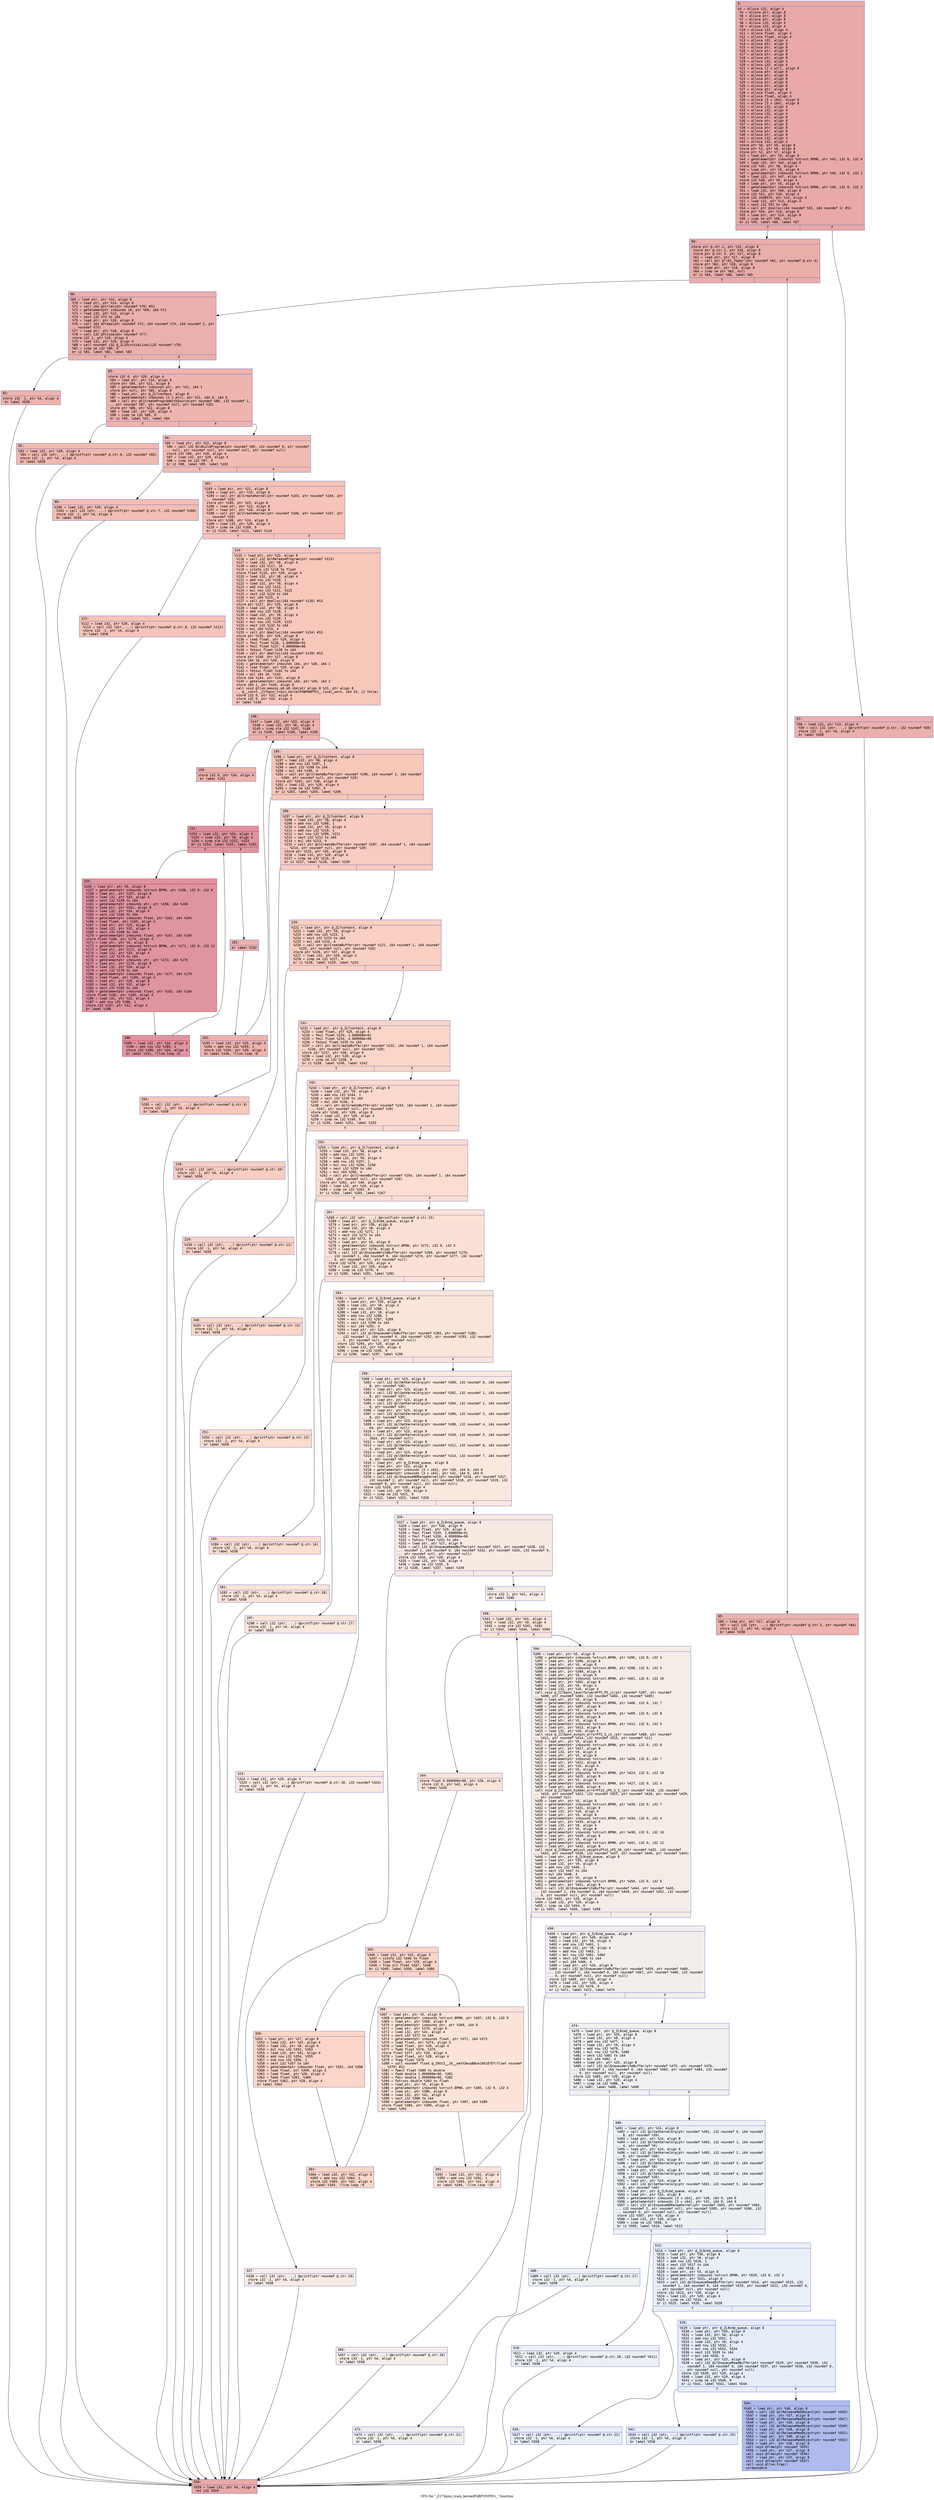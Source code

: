 digraph "CFG for '_Z17bpnn_train_kernelP4BPNNPfS1_' function" {
	label="CFG for '_Z17bpnn_train_kernelP4BPNNPfS1_' function";

	Node0x600003ada350 [shape=record,color="#3d50c3ff", style=filled, fillcolor="#ca3b3770" fontname="Courier",label="{3:\l|  %4 = alloca i32, align 4\l  %5 = alloca ptr, align 8\l  %6 = alloca ptr, align 8\l  %7 = alloca ptr, align 8\l  %8 = alloca i32, align 4\l  %9 = alloca i32, align 4\l  %10 = alloca i32, align 4\l  %11 = alloca float, align 4\l  %12 = alloca float, align 4\l  %13 = alloca i32, align 4\l  %14 = alloca ptr, align 8\l  %15 = alloca ptr, align 8\l  %16 = alloca ptr, align 8\l  %17 = alloca ptr, align 8\l  %18 = alloca ptr, align 8\l  %19 = alloca i32, align 4\l  %20 = alloca i32, align 4\l  %21 = alloca [2 x ptr], align 8\l  %22 = alloca ptr, align 8\l  %23 = alloca ptr, align 8\l  %24 = alloca ptr, align 8\l  %25 = alloca ptr, align 8\l  %26 = alloca ptr, align 8\l  %27 = alloca ptr, align 8\l  %28 = alloca float, align 4\l  %29 = alloca float, align 4\l  %30 = alloca [3 x i64], align 8\l  %31 = alloca [3 x i64], align 8\l  %32 = alloca i32, align 4\l  %33 = alloca i32, align 4\l  %34 = alloca i32, align 4\l  %35 = alloca ptr, align 8\l  %36 = alloca ptr, align 8\l  %37 = alloca ptr, align 8\l  %38 = alloca ptr, align 8\l  %39 = alloca ptr, align 8\l  %40 = alloca ptr, align 8\l  %41 = alloca i32, align 4\l  %42 = alloca i32, align 4\l  store ptr %0, ptr %5, align 8\l  store ptr %1, ptr %6, align 8\l  store ptr %2, ptr %7, align 8\l  %43 = load ptr, ptr %5, align 8\l  %44 = getelementptr inbounds %struct.BPNN, ptr %43, i32 0, i32 0\l  %45 = load i32, ptr %44, align 8\l  store i32 %45, ptr %8, align 4\l  %46 = load ptr, ptr %5, align 8\l  %47 = getelementptr inbounds %struct.BPNN, ptr %46, i32 0, i32 1\l  %48 = load i32, ptr %47, align 4\l  store i32 %48, ptr %9, align 4\l  %49 = load ptr, ptr %5, align 8\l  %50 = getelementptr inbounds %struct.BPNN, ptr %49, i32 0, i32 2\l  %51 = load i32, ptr %50, align 8\l  store i32 %51, ptr %10, align 4\l  store i32 1048576, ptr %13, align 4\l  %52 = load i32, ptr %13, align 4\l  %53 = sext i32 %52 to i64\l  %54 = call ptr @calloc(i64 noundef %53, i64 noundef 1) #11\l  store ptr %54, ptr %14, align 8\l  %55 = load ptr, ptr %14, align 8\l  %56 = icmp ne ptr %55, null\l  br i1 %56, label %60, label %57\l|{<s0>T|<s1>F}}"];
	Node0x600003ada350:s0 -> Node0x600003ada3f0[tooltip="3 -> 60\nProbability 62.50%" ];
	Node0x600003ada350:s1 -> Node0x600003ada3a0[tooltip="3 -> 57\nProbability 37.50%" ];
	Node0x600003ada3a0 [shape=record,color="#3d50c3ff", style=filled, fillcolor="#d24b4070" fontname="Courier",label="{57:\l|  %58 = load i32, ptr %13, align 4\l  %59 = call i32 (ptr, ...) @printf(ptr noundef @.str, i32 noundef %58)\l  store i32 -1, ptr %4, align 4\l  br label %558\l}"];
	Node0x600003ada3a0 -> Node0x600003adb660[tooltip="57 -> 558\nProbability 100.00%" ];
	Node0x600003ada3f0 [shape=record,color="#3d50c3ff", style=filled, fillcolor="#d0473d70" fontname="Courier",label="{60:\l|  store ptr @.str.1, ptr %15, align 8\l  store ptr @.str.2, ptr %16, align 8\l  store ptr @.str.3, ptr %17, align 8\l  %61 = load ptr, ptr %17, align 8\l  %62 = call ptr @\"\\01_fopen\"(ptr noundef %61, ptr noundef @.str.4)\l  store ptr %62, ptr %18, align 8\l  %63 = load ptr, ptr %18, align 8\l  %64 = icmp ne ptr %63, null\l  br i1 %64, label %68, label %65\l|{<s0>T|<s1>F}}"];
	Node0x600003ada3f0:s0 -> Node0x600003ada490[tooltip="60 -> 68\nProbability 62.50%" ];
	Node0x600003ada3f0:s1 -> Node0x600003ada440[tooltip="60 -> 65\nProbability 37.50%" ];
	Node0x600003ada440 [shape=record,color="#3d50c3ff", style=filled, fillcolor="#d6524470" fontname="Courier",label="{65:\l|  %66 = load ptr, ptr %17, align 8\l  %67 = call i32 (ptr, ...) @printf(ptr noundef @.str.5, ptr noundef %66)\l  store i32 -1, ptr %4, align 4\l  br label %558\l}"];
	Node0x600003ada440 -> Node0x600003adb660[tooltip="65 -> 558\nProbability 100.00%" ];
	Node0x600003ada490 [shape=record,color="#3d50c3ff", style=filled, fillcolor="#d24b4070" fontname="Courier",label="{68:\l|  %69 = load ptr, ptr %14, align 8\l  %70 = load ptr, ptr %14, align 8\l  %71 = call i64 @strlen(ptr noundef %70) #12\l  %72 = getelementptr inbounds i8, ptr %69, i64 %71\l  %73 = load i32, ptr %13, align 4\l  %74 = sext i32 %73 to i64\l  %75 = load ptr, ptr %18, align 8\l  %76 = call i64 @fread(ptr noundef %72, i64 noundef %74, i64 noundef 1, ptr\l... noundef %75)\l  %77 = load ptr, ptr %18, align 8\l  %78 = call i32 @fclose(ptr noundef %77)\l  store i32 1, ptr %19, align 4\l  %79 = load i32, ptr %19, align 4\l  %80 = call noundef i32 @_ZL10initializei(i32 noundef %79)\l  %81 = icmp ne i32 %80, 0\l  br i1 %81, label %82, label %83\l|{<s0>T|<s1>F}}"];
	Node0x600003ada490:s0 -> Node0x600003ada4e0[tooltip="68 -> 82\nProbability 62.50%" ];
	Node0x600003ada490:s1 -> Node0x600003ada530[tooltip="68 -> 83\nProbability 37.50%" ];
	Node0x600003ada4e0 [shape=record,color="#3d50c3ff", style=filled, fillcolor="#d6524470" fontname="Courier",label="{82:\l|  store i32 -1, ptr %4, align 4\l  br label %558\l}"];
	Node0x600003ada4e0 -> Node0x600003adb660[tooltip="82 -> 558\nProbability 100.00%" ];
	Node0x600003ada530 [shape=record,color="#3d50c3ff", style=filled, fillcolor="#d8564670" fontname="Courier",label="{83:\l|  store i32 0, ptr %20, align 4\l  %84 = load ptr, ptr %14, align 8\l  store ptr %84, ptr %21, align 8\l  %85 = getelementptr inbounds ptr, ptr %21, i64 1\l  store ptr null, ptr %85, align 8\l  %86 = load ptr, ptr @_ZL7context, align 8\l  %87 = getelementptr inbounds [2 x ptr], ptr %21, i64 0, i64 0\l  %88 = call ptr @clCreateProgramWithSource(ptr noundef %86, i32 noundef 1,\l... ptr noundef %87, ptr noundef null, ptr noundef %20)\l  store ptr %88, ptr %22, align 8\l  %89 = load i32, ptr %20, align 4\l  %90 = icmp ne i32 %89, 0\l  br i1 %90, label %91, label %94\l|{<s0>T|<s1>F}}"];
	Node0x600003ada530:s0 -> Node0x600003ada580[tooltip="83 -> 91\nProbability 62.50%" ];
	Node0x600003ada530:s1 -> Node0x600003ada5d0[tooltip="83 -> 94\nProbability 37.50%" ];
	Node0x600003ada580 [shape=record,color="#3d50c3ff", style=filled, fillcolor="#de614d70" fontname="Courier",label="{91:\l|  %92 = load i32, ptr %20, align 4\l  %93 = call i32 (ptr, ...) @printf(ptr noundef @.str.6, i32 noundef %92)\l  store i32 -1, ptr %4, align 4\l  br label %558\l}"];
	Node0x600003ada580 -> Node0x600003adb660[tooltip="91 -> 558\nProbability 100.00%" ];
	Node0x600003ada5d0 [shape=record,color="#3d50c3ff", style=filled, fillcolor="#e1675170" fontname="Courier",label="{94:\l|  %95 = load ptr, ptr %22, align 8\l  %96 = call i32 @clBuildProgram(ptr noundef %95, i32 noundef 0, ptr noundef\l... null, ptr noundef null, ptr noundef null, ptr noundef null)\l  store i32 %96, ptr %20, align 4\l  %97 = load i32, ptr %20, align 4\l  %98 = icmp ne i32 %97, 0\l  br i1 %98, label %99, label %102\l|{<s0>T|<s1>F}}"];
	Node0x600003ada5d0:s0 -> Node0x600003ada620[tooltip="94 -> 99\nProbability 62.50%" ];
	Node0x600003ada5d0:s1 -> Node0x600003ada670[tooltip="94 -> 102\nProbability 37.50%" ];
	Node0x600003ada620 [shape=record,color="#3d50c3ff", style=filled, fillcolor="#e36c5570" fontname="Courier",label="{99:\l|  %100 = load i32, ptr %20, align 4\l  %101 = call i32 (ptr, ...) @printf(ptr noundef @.str.7, i32 noundef %100)\l  store i32 -1, ptr %4, align 4\l  br label %558\l}"];
	Node0x600003ada620 -> Node0x600003adb660[tooltip="99 -> 558\nProbability 100.00%" ];
	Node0x600003ada670 [shape=record,color="#3d50c3ff", style=filled, fillcolor="#e8765c70" fontname="Courier",label="{102:\l|  %103 = load ptr, ptr %22, align 8\l  %104 = load ptr, ptr %15, align 8\l  %105 = call ptr @clCreateKernel(ptr noundef %103, ptr noundef %104, ptr\l... noundef %20)\l  store ptr %105, ptr %23, align 8\l  %106 = load ptr, ptr %22, align 8\l  %107 = load ptr, ptr %16, align 8\l  %108 = call ptr @clCreateKernel(ptr noundef %106, ptr noundef %107, ptr\l... noundef %20)\l  store ptr %108, ptr %24, align 8\l  %109 = load i32, ptr %20, align 4\l  %110 = icmp ne i32 %109, 0\l  br i1 %110, label %111, label %114\l|{<s0>T|<s1>F}}"];
	Node0x600003ada670:s0 -> Node0x600003ada6c0[tooltip="102 -> 111\nProbability 62.50%" ];
	Node0x600003ada670:s1 -> Node0x600003ada710[tooltip="102 -> 114\nProbability 37.50%" ];
	Node0x600003ada6c0 [shape=record,color="#3d50c3ff", style=filled, fillcolor="#e97a5f70" fontname="Courier",label="{111:\l|  %112 = load i32, ptr %20, align 4\l  %113 = call i32 (ptr, ...) @printf(ptr noundef @.str.8, i32 noundef %112)\l  store i32 -1, ptr %4, align 4\l  br label %558\l}"];
	Node0x600003ada6c0 -> Node0x600003adb660[tooltip="111 -> 558\nProbability 100.00%" ];
	Node0x600003ada710 [shape=record,color="#3d50c3ff", style=filled, fillcolor="#ec7f6370" fontname="Courier",label="{114:\l|  %115 = load ptr, ptr %22, align 8\l  %116 = call i32 @clReleaseProgram(ptr noundef %115)\l  %117 = load i32, ptr %8, align 4\l  %118 = sdiv i32 %117, 16\l  %119 = sitofp i32 %118 to float\l  store float %119, ptr %29, align 4\l  %120 = load i32, ptr %8, align 4\l  %121 = add nsw i32 %120, 1\l  %122 = load i32, ptr %9, align 4\l  %123 = add nsw i32 %122, 1\l  %124 = mul nsw i32 %121, %123\l  %125 = sext i32 %124 to i64\l  %126 = mul i64 %125, 4\l  %127 = call ptr @malloc(i64 noundef %126) #13\l  store ptr %127, ptr %25, align 8\l  %128 = load i32, ptr %8, align 4\l  %129 = add nsw i32 %128, 1\l  %130 = load i32, ptr %9, align 4\l  %131 = add nsw i32 %130, 1\l  %132 = mul nsw i32 %129, %131\l  %133 = sext i32 %132 to i64\l  %134 = mul i64 %133, 4\l  %135 = call ptr @malloc(i64 noundef %134) #13\l  store ptr %135, ptr %26, align 8\l  %136 = load float, ptr %29, align 4\l  %137 = fmul float %136, 1.600000e+01\l  %138 = fmul float %137, 4.000000e+00\l  %139 = fptoui float %138 to i64\l  %140 = call ptr @malloc(i64 noundef %139) #13\l  store ptr %140, ptr %27, align 8\l  store i64 16, ptr %30, align 8\l  %141 = getelementptr inbounds i64, ptr %30, i64 1\l  %142 = load float, ptr %29, align 4\l  %143 = fptoui float %142 to i64\l  %144 = mul i64 16, %143\l  store i64 %144, ptr %141, align 8\l  %145 = getelementptr inbounds i64, ptr %30, i64 2\l  store i64 1, ptr %145, align 8\l  call void @llvm.memcpy.p0.p0.i64(ptr align 8 %31, ptr align 8\l... @__const._Z17bpnn_train_kernelP4BPNNPfS1_.local_work, i64 24, i1 false)\l  store i32 0, ptr %32, align 4\l  store i32 0, ptr %33, align 4\l  br label %146\l}"];
	Node0x600003ada710 -> Node0x600003ada760[tooltip="114 -> 146\nProbability 100.00%" ];
	Node0x600003ada760 [shape=record,color="#3d50c3ff", style=filled, fillcolor="#d6524470" fontname="Courier",label="{146:\l|  %147 = load i32, ptr %33, align 4\l  %148 = load i32, ptr %8, align 4\l  %149 = icmp sle i32 %147, %148\l  br i1 %149, label %150, label %195\l|{<s0>T|<s1>F}}"];
	Node0x600003ada760:s0 -> Node0x600003ada7b0[tooltip="146 -> 150\nProbability 96.88%" ];
	Node0x600003ada760:s1 -> Node0x600003ada990[tooltip="146 -> 195\nProbability 3.12%" ];
	Node0x600003ada7b0 [shape=record,color="#3d50c3ff", style=filled, fillcolor="#d6524470" fontname="Courier",label="{150:\l|  store i32 0, ptr %34, align 4\l  br label %151\l}"];
	Node0x600003ada7b0 -> Node0x600003ada800[tooltip="150 -> 151\nProbability 100.00%" ];
	Node0x600003ada800 [shape=record,color="#b70d28ff", style=filled, fillcolor="#b70d2870" fontname="Courier",label="{151:\l|  %152 = load i32, ptr %34, align 4\l  %153 = load i32, ptr %9, align 4\l  %154 = icmp sle i32 %152, %153\l  br i1 %154, label %155, label %191\l|{<s0>T|<s1>F}}"];
	Node0x600003ada800:s0 -> Node0x600003ada850[tooltip="151 -> 155\nProbability 96.88%" ];
	Node0x600003ada800:s1 -> Node0x600003ada8f0[tooltip="151 -> 191\nProbability 3.12%" ];
	Node0x600003ada850 [shape=record,color="#b70d28ff", style=filled, fillcolor="#b70d2870" fontname="Courier",label="{155:\l|  %156 = load ptr, ptr %5, align 8\l  %157 = getelementptr inbounds %struct.BPNN, ptr %156, i32 0, i32 9\l  %158 = load ptr, ptr %157, align 8\l  %159 = load i32, ptr %33, align 4\l  %160 = sext i32 %159 to i64\l  %161 = getelementptr inbounds ptr, ptr %158, i64 %160\l  %162 = load ptr, ptr %161, align 8\l  %163 = load i32, ptr %34, align 4\l  %164 = sext i32 %163 to i64\l  %165 = getelementptr inbounds float, ptr %162, i64 %164\l  %166 = load float, ptr %165, align 4\l  %167 = load ptr, ptr %25, align 8\l  %168 = load i32, ptr %32, align 4\l  %169 = sext i32 %168 to i64\l  %170 = getelementptr inbounds float, ptr %167, i64 %169\l  store float %166, ptr %170, align 4\l  %171 = load ptr, ptr %5, align 8\l  %172 = getelementptr inbounds %struct.BPNN, ptr %171, i32 0, i32 11\l  %173 = load ptr, ptr %172, align 8\l  %174 = load i32, ptr %33, align 4\l  %175 = sext i32 %174 to i64\l  %176 = getelementptr inbounds ptr, ptr %173, i64 %175\l  %177 = load ptr, ptr %176, align 8\l  %178 = load i32, ptr %34, align 4\l  %179 = sext i32 %178 to i64\l  %180 = getelementptr inbounds float, ptr %177, i64 %179\l  %181 = load float, ptr %180, align 4\l  %182 = load ptr, ptr %26, align 8\l  %183 = load i32, ptr %32, align 4\l  %184 = sext i32 %183 to i64\l  %185 = getelementptr inbounds float, ptr %182, i64 %184\l  store float %181, ptr %185, align 4\l  %186 = load i32, ptr %32, align 4\l  %187 = add nsw i32 %186, 1\l  store i32 %187, ptr %32, align 4\l  br label %188\l}"];
	Node0x600003ada850 -> Node0x600003ada8a0[tooltip="155 -> 188\nProbability 100.00%" ];
	Node0x600003ada8a0 [shape=record,color="#b70d28ff", style=filled, fillcolor="#b70d2870" fontname="Courier",label="{188:\l|  %189 = load i32, ptr %34, align 4\l  %190 = add nsw i32 %189, 1\l  store i32 %190, ptr %34, align 4\l  br label %151, !llvm.loop !6\l}"];
	Node0x600003ada8a0 -> Node0x600003ada800[tooltip="188 -> 151\nProbability 100.00%" ];
	Node0x600003ada8f0 [shape=record,color="#3d50c3ff", style=filled, fillcolor="#d6524470" fontname="Courier",label="{191:\l|  br label %192\l}"];
	Node0x600003ada8f0 -> Node0x600003ada940[tooltip="191 -> 192\nProbability 100.00%" ];
	Node0x600003ada940 [shape=record,color="#3d50c3ff", style=filled, fillcolor="#d6524470" fontname="Courier",label="{192:\l|  %193 = load i32, ptr %33, align 4\l  %194 = add nsw i32 %193, 1\l  store i32 %194, ptr %33, align 4\l  br label %146, !llvm.loop !8\l}"];
	Node0x600003ada940 -> Node0x600003ada760[tooltip="192 -> 146\nProbability 100.00%" ];
	Node0x600003ada990 [shape=record,color="#3d50c3ff", style=filled, fillcolor="#ec7f6370" fontname="Courier",label="{195:\l|  %196 = load ptr, ptr @_ZL7context, align 8\l  %197 = load i32, ptr %8, align 4\l  %198 = add nsw i32 %197, 1\l  %199 = sext i32 %198 to i64\l  %200 = mul i64 %199, 4\l  %201 = call ptr @clCreateBuffer(ptr noundef %196, i64 noundef 1, i64 noundef\l... %200, ptr noundef null, ptr noundef %20)\l  store ptr %201, ptr %36, align 8\l  %202 = load i32, ptr %20, align 4\l  %203 = icmp ne i32 %202, 0\l  br i1 %203, label %204, label %206\l|{<s0>T|<s1>F}}"];
	Node0x600003ada990:s0 -> Node0x600003ada9e0[tooltip="195 -> 204\nProbability 62.50%" ];
	Node0x600003ada990:s1 -> Node0x600003adaa30[tooltip="195 -> 206\nProbability 37.50%" ];
	Node0x600003ada9e0 [shape=record,color="#3d50c3ff", style=filled, fillcolor="#ed836670" fontname="Courier",label="{204:\l|  %205 = call i32 (ptr, ...) @printf(ptr noundef @.str.9)\l  store i32 -1, ptr %4, align 4\l  br label %558\l}"];
	Node0x600003ada9e0 -> Node0x600003adb660[tooltip="204 -> 558\nProbability 100.00%" ];
	Node0x600003adaa30 [shape=record,color="#3d50c3ff", style=filled, fillcolor="#f08b6e70" fontname="Courier",label="{206:\l|  %207 = load ptr, ptr @_ZL7context, align 8\l  %208 = load i32, ptr %8, align 4\l  %209 = add nsw i32 %208, 1\l  %210 = load i32, ptr %9, align 4\l  %211 = add nsw i32 %210, 1\l  %212 = mul nsw i32 %209, %211\l  %213 = sext i32 %212 to i64\l  %214 = mul i64 %213, 4\l  %215 = call ptr @clCreateBuffer(ptr noundef %207, i64 noundef 1, i64 noundef\l... %214, ptr noundef null, ptr noundef %20)\l  store ptr %215, ptr %35, align 8\l  %216 = load i32, ptr %20, align 4\l  %217 = icmp ne i32 %216, 0\l  br i1 %217, label %218, label %220\l|{<s0>T|<s1>F}}"];
	Node0x600003adaa30:s0 -> Node0x600003adaa80[tooltip="206 -> 218\nProbability 62.50%" ];
	Node0x600003adaa30:s1 -> Node0x600003adaad0[tooltip="206 -> 220\nProbability 37.50%" ];
	Node0x600003adaa80 [shape=record,color="#3d50c3ff", style=filled, fillcolor="#f2907270" fontname="Courier",label="{218:\l|  %219 = call i32 (ptr, ...) @printf(ptr noundef @.str.10)\l  store i32 -1, ptr %4, align 4\l  br label %558\l}"];
	Node0x600003adaa80 -> Node0x600003adb660[tooltip="218 -> 558\nProbability 100.00%" ];
	Node0x600003adaad0 [shape=record,color="#3d50c3ff", style=filled, fillcolor="#f3947570" fontname="Courier",label="{220:\l|  %221 = load ptr, ptr @_ZL7context, align 8\l  %222 = load i32, ptr %9, align 4\l  %223 = add nsw i32 %222, 1\l  %224 = sext i32 %223 to i64\l  %225 = mul i64 %224, 4\l  %226 = call ptr @clCreateBuffer(ptr noundef %221, i64 noundef 1, i64 noundef\l... %225, ptr noundef null, ptr noundef %20)\l  store ptr %226, ptr %37, align 8\l  %227 = load i32, ptr %20, align 4\l  %228 = icmp ne i32 %227, 0\l  br i1 %228, label %229, label %231\l|{<s0>T|<s1>F}}"];
	Node0x600003adaad0:s0 -> Node0x600003adab20[tooltip="220 -> 229\nProbability 62.50%" ];
	Node0x600003adaad0:s1 -> Node0x600003adab70[tooltip="220 -> 231\nProbability 37.50%" ];
	Node0x600003adab20 [shape=record,color="#3d50c3ff", style=filled, fillcolor="#f59c7d70" fontname="Courier",label="{229:\l|  %230 = call i32 (ptr, ...) @printf(ptr noundef @.str.11)\l  store i32 -1, ptr %4, align 4\l  br label %558\l}"];
	Node0x600003adab20 -> Node0x600003adb660[tooltip="229 -> 558\nProbability 100.00%" ];
	Node0x600003adab70 [shape=record,color="#3d50c3ff", style=filled, fillcolor="#f5a08170" fontname="Courier",label="{231:\l|  %232 = load ptr, ptr @_ZL7context, align 8\l  %233 = load float, ptr %29, align 4\l  %234 = fmul float %233, 1.600000e+01\l  %235 = fmul float %234, 4.000000e+00\l  %236 = fptoui float %235 to i64\l  %237 = call ptr @clCreateBuffer(ptr noundef %232, i64 noundef 1, i64 noundef\l... %236, ptr noundef null, ptr noundef %20)\l  store ptr %237, ptr %38, align 8\l  %238 = load i32, ptr %20, align 4\l  %239 = icmp ne i32 %238, 0\l  br i1 %239, label %240, label %242\l|{<s0>T|<s1>F}}"];
	Node0x600003adab70:s0 -> Node0x600003adabc0[tooltip="231 -> 240\nProbability 62.50%" ];
	Node0x600003adab70:s1 -> Node0x600003adac10[tooltip="231 -> 242\nProbability 37.50%" ];
	Node0x600003adabc0 [shape=record,color="#3d50c3ff", style=filled, fillcolor="#f6a38570" fontname="Courier",label="{240:\l|  %241 = call i32 (ptr, ...) @printf(ptr noundef @.str.12)\l  store i32 -1, ptr %4, align 4\l  br label %558\l}"];
	Node0x600003adabc0 -> Node0x600003adb660[tooltip="240 -> 558\nProbability 100.00%" ];
	Node0x600003adac10 [shape=record,color="#3d50c3ff", style=filled, fillcolor="#f7ac8e70" fontname="Courier",label="{242:\l|  %243 = load ptr, ptr @_ZL7context, align 8\l  %244 = load i32, ptr %9, align 4\l  %245 = add nsw i32 %244, 1\l  %246 = sext i32 %245 to i64\l  %247 = mul i64 %246, 4\l  %248 = call ptr @clCreateBuffer(ptr noundef %243, i64 noundef 1, i64 noundef\l... %247, ptr noundef null, ptr noundef %20)\l  store ptr %248, ptr %39, align 8\l  %249 = load i32, ptr %20, align 4\l  %250 = icmp ne i32 %249, 0\l  br i1 %250, label %251, label %253\l|{<s0>T|<s1>F}}"];
	Node0x600003adac10:s0 -> Node0x600003adac60[tooltip="242 -> 251\nProbability 62.50%" ];
	Node0x600003adac10:s1 -> Node0x600003adacb0[tooltip="242 -> 253\nProbability 37.50%" ];
	Node0x600003adac60 [shape=record,color="#3d50c3ff", style=filled, fillcolor="#f7af9170" fontname="Courier",label="{251:\l|  %252 = call i32 (ptr, ...) @printf(ptr noundef @.str.13)\l  store i32 -1, ptr %4, align 4\l  br label %558\l}"];
	Node0x600003adac60 -> Node0x600003adb660[tooltip="251 -> 558\nProbability 100.00%" ];
	Node0x600003adacb0 [shape=record,color="#3d50c3ff", style=filled, fillcolor="#f7b39670" fontname="Courier",label="{253:\l|  %254 = load ptr, ptr @_ZL7context, align 8\l  %255 = load i32, ptr %8, align 4\l  %256 = add nsw i32 %255, 1\l  %257 = load i32, ptr %9, align 4\l  %258 = add nsw i32 %257, 1\l  %259 = mul nsw i32 %256, %258\l  %260 = sext i32 %259 to i64\l  %261 = mul i64 %260, 4\l  %262 = call ptr @clCreateBuffer(ptr noundef %254, i64 noundef 1, i64 noundef\l... %261, ptr noundef null, ptr noundef %20)\l  store ptr %262, ptr %40, align 8\l  %263 = load i32, ptr %20, align 4\l  %264 = icmp ne i32 %263, 0\l  br i1 %264, label %265, label %267\l|{<s0>T|<s1>F}}"];
	Node0x600003adacb0:s0 -> Node0x600003adad00[tooltip="253 -> 265\nProbability 62.50%" ];
	Node0x600003adacb0:s1 -> Node0x600003adad50[tooltip="253 -> 267\nProbability 37.50%" ];
	Node0x600003adad00 [shape=record,color="#3d50c3ff", style=filled, fillcolor="#f7b59970" fontname="Courier",label="{265:\l|  %266 = call i32 (ptr, ...) @printf(ptr noundef @.str.14)\l  store i32 -1, ptr %4, align 4\l  br label %558\l}"];
	Node0x600003adad00 -> Node0x600003adb660[tooltip="265 -> 558\nProbability 100.00%" ];
	Node0x600003adad50 [shape=record,color="#3d50c3ff", style=filled, fillcolor="#f7bca170" fontname="Courier",label="{267:\l|  %268 = call i32 (ptr, ...) @printf(ptr noundef @.str.15)\l  %269 = load ptr, ptr @_ZL9cmd_queue, align 8\l  %270 = load ptr, ptr %36, align 8\l  %271 = load i32, ptr %8, align 4\l  %272 = add nsw i32 %271, 1\l  %273 = sext i32 %272 to i64\l  %274 = mul i64 %273, 4\l  %275 = load ptr, ptr %5, align 8\l  %276 = getelementptr inbounds %struct.BPNN, ptr %275, i32 0, i32 3\l  %277 = load ptr, ptr %276, align 8\l  %278 = call i32 @clEnqueueWriteBuffer(ptr noundef %269, ptr noundef %270,\l... i32 noundef 1, i64 noundef 0, i64 noundef %274, ptr noundef %277, i32 noundef\l... 0, ptr noundef null, ptr noundef null)\l  store i32 %278, ptr %20, align 4\l  %279 = load i32, ptr %20, align 4\l  %280 = icmp ne i32 %279, 0\l  br i1 %280, label %281, label %283\l|{<s0>T|<s1>F}}"];
	Node0x600003adad50:s0 -> Node0x600003adada0[tooltip="267 -> 281\nProbability 62.50%" ];
	Node0x600003adad50:s1 -> Node0x600003adadf0[tooltip="267 -> 283\nProbability 37.50%" ];
	Node0x600003adada0 [shape=record,color="#3d50c3ff", style=filled, fillcolor="#f6bfa670" fontname="Courier",label="{281:\l|  %282 = call i32 (ptr, ...) @printf(ptr noundef @.str.16)\l  store i32 -1, ptr %4, align 4\l  br label %558\l}"];
	Node0x600003adada0 -> Node0x600003adb660[tooltip="281 -> 558\nProbability 100.00%" ];
	Node0x600003adadf0 [shape=record,color="#3d50c3ff", style=filled, fillcolor="#f5c1a970" fontname="Courier",label="{283:\l|  %284 = load ptr, ptr @_ZL9cmd_queue, align 8\l  %285 = load ptr, ptr %35, align 8\l  %286 = load i32, ptr %8, align 4\l  %287 = add nsw i32 %286, 1\l  %288 = load i32, ptr %9, align 4\l  %289 = add nsw i32 %288, 1\l  %290 = mul nsw i32 %287, %289\l  %291 = sext i32 %290 to i64\l  %292 = mul i64 %291, 4\l  %293 = load ptr, ptr %25, align 8\l  %294 = call i32 @clEnqueueWriteBuffer(ptr noundef %284, ptr noundef %285,\l... i32 noundef 1, i64 noundef 0, i64 noundef %292, ptr noundef %293, i32 noundef\l... 0, ptr noundef null, ptr noundef null)\l  store i32 %294, ptr %20, align 4\l  %295 = load i32, ptr %20, align 4\l  %296 = icmp ne i32 %295, 0\l  br i1 %296, label %297, label %299\l|{<s0>T|<s1>F}}"];
	Node0x600003adadf0:s0 -> Node0x600003adae40[tooltip="283 -> 297\nProbability 62.50%" ];
	Node0x600003adadf0:s1 -> Node0x600003adae90[tooltip="283 -> 299\nProbability 37.50%" ];
	Node0x600003adae40 [shape=record,color="#3d50c3ff", style=filled, fillcolor="#f3c7b170" fontname="Courier",label="{297:\l|  %298 = call i32 (ptr, ...) @printf(ptr noundef @.str.17)\l  store i32 -1, ptr %4, align 4\l  br label %558\l}"];
	Node0x600003adae40 -> Node0x600003adb660[tooltip="297 -> 558\nProbability 100.00%" ];
	Node0x600003adae90 [shape=record,color="#3d50c3ff", style=filled, fillcolor="#f2cab570" fontname="Courier",label="{299:\l|  %300 = load ptr, ptr %23, align 8\l  %301 = call i32 @clSetKernelArg(ptr noundef %300, i32 noundef 0, i64 noundef\l... 8, ptr noundef %36)\l  %302 = load ptr, ptr %23, align 8\l  %303 = call i32 @clSetKernelArg(ptr noundef %302, i32 noundef 1, i64 noundef\l... 8, ptr noundef %37)\l  %304 = load ptr, ptr %23, align 8\l  %305 = call i32 @clSetKernelArg(ptr noundef %304, i32 noundef 2, i64 noundef\l... 8, ptr noundef %35)\l  %306 = load ptr, ptr %23, align 8\l  %307 = call i32 @clSetKernelArg(ptr noundef %306, i32 noundef 3, i64 noundef\l... 8, ptr noundef %38)\l  %308 = load ptr, ptr %23, align 8\l  %309 = call i32 @clSetKernelArg(ptr noundef %308, i32 noundef 4, i64 noundef\l... 64, ptr noundef null)\l  %310 = load ptr, ptr %23, align 8\l  %311 = call i32 @clSetKernelArg(ptr noundef %310, i32 noundef 5, i64 noundef\l... 1024, ptr noundef null)\l  %312 = load ptr, ptr %23, align 8\l  %313 = call i32 @clSetKernelArg(ptr noundef %312, i32 noundef 6, i64 noundef\l... 4, ptr noundef %8)\l  %314 = load ptr, ptr %23, align 8\l  %315 = call i32 @clSetKernelArg(ptr noundef %314, i32 noundef 7, i64 noundef\l... 4, ptr noundef %9)\l  %316 = load ptr, ptr @_ZL9cmd_queue, align 8\l  %317 = load ptr, ptr %23, align 8\l  %318 = getelementptr inbounds [3 x i64], ptr %30, i64 0, i64 0\l  %319 = getelementptr inbounds [3 x i64], ptr %31, i64 0, i64 0\l  %320 = call i32 @clEnqueueNDRangeKernel(ptr noundef %316, ptr noundef %317,\l... i32 noundef 2, ptr noundef null, ptr noundef %318, ptr noundef %319, i32\l... noundef 0, ptr noundef null, ptr noundef null)\l  store i32 %320, ptr %20, align 4\l  %321 = load i32, ptr %20, align 4\l  %322 = icmp ne i32 %321, 0\l  br i1 %322, label %323, label %326\l|{<s0>T|<s1>F}}"];
	Node0x600003adae90:s0 -> Node0x600003adaee0[tooltip="299 -> 323\nProbability 62.50%" ];
	Node0x600003adae90:s1 -> Node0x600003adaf30[tooltip="299 -> 326\nProbability 37.50%" ];
	Node0x600003adaee0 [shape=record,color="#3d50c3ff", style=filled, fillcolor="#f1ccb870" fontname="Courier",label="{323:\l|  %324 = load i32, ptr %20, align 4\l  %325 = call i32 (ptr, ...) @printf(ptr noundef @.str.18, i32 noundef %324)\l  store i32 -1, ptr %4, align 4\l  br label %558\l}"];
	Node0x600003adaee0 -> Node0x600003adb660[tooltip="323 -> 558\nProbability 100.00%" ];
	Node0x600003adaf30 [shape=record,color="#3d50c3ff", style=filled, fillcolor="#eed0c070" fontname="Courier",label="{326:\l|  %327 = load ptr, ptr @_ZL9cmd_queue, align 8\l  %328 = load ptr, ptr %38, align 8\l  %329 = load float, ptr %29, align 4\l  %330 = fmul float %329, 1.600000e+01\l  %331 = fmul float %330, 4.000000e+00\l  %332 = fptoui float %331 to i64\l  %333 = load ptr, ptr %27, align 8\l  %334 = call i32 @clEnqueueReadBuffer(ptr noundef %327, ptr noundef %328, i32\l... noundef 1, i64 noundef 0, i64 noundef %332, ptr noundef %333, i32 noundef 0,\l... ptr noundef null, ptr noundef null)\l  store i32 %334, ptr %20, align 4\l  %335 = load i32, ptr %20, align 4\l  %336 = icmp ne i32 %335, 0\l  br i1 %336, label %337, label %339\l|{<s0>T|<s1>F}}"];
	Node0x600003adaf30:s0 -> Node0x600003adaf80[tooltip="326 -> 337\nProbability 62.50%" ];
	Node0x600003adaf30:s1 -> Node0x600003adafd0[tooltip="326 -> 339\nProbability 37.50%" ];
	Node0x600003adaf80 [shape=record,color="#3d50c3ff", style=filled, fillcolor="#ecd3c570" fontname="Courier",label="{337:\l|  %338 = call i32 (ptr, ...) @printf(ptr noundef @.str.19)\l  store i32 -1, ptr %4, align 4\l  br label %558\l}"];
	Node0x600003adaf80 -> Node0x600003adb660[tooltip="337 -> 558\nProbability 100.00%" ];
	Node0x600003adafd0 [shape=record,color="#3d50c3ff", style=filled, fillcolor="#ead5c970" fontname="Courier",label="{339:\l|  store i32 1, ptr %41, align 4\l  br label %340\l}"];
	Node0x600003adafd0 -> Node0x600003adb020[tooltip="339 -> 340\nProbability 100.00%" ];
	Node0x600003adb020 [shape=record,color="#3d50c3ff", style=filled, fillcolor="#f6bfa670" fontname="Courier",label="{340:\l|  %341 = load i32, ptr %41, align 4\l  %342 = load i32, ptr %9, align 4\l  %343 = icmp sle i32 %341, %342\l  br i1 %343, label %344, label %394\l|{<s0>T|<s1>F}}"];
	Node0x600003adb020:s0 -> Node0x600003adb070[tooltip="340 -> 344\nProbability 96.88%" ];
	Node0x600003adb020:s1 -> Node0x600003adb250[tooltip="340 -> 394\nProbability 3.12%" ];
	Node0x600003adb070 [shape=record,color="#3d50c3ff", style=filled, fillcolor="#f6bfa670" fontname="Courier",label="{344:\l|  store float 0.000000e+00, ptr %28, align 4\l  store i32 0, ptr %42, align 4\l  br label %345\l}"];
	Node0x600003adb070 -> Node0x600003adb0c0[tooltip="344 -> 345\nProbability 100.00%" ];
	Node0x600003adb0c0 [shape=record,color="#3d50c3ff", style=filled, fillcolor="#f5a08170" fontname="Courier",label="{345:\l|  %346 = load i32, ptr %42, align 4\l  %347 = sitofp i32 %346 to float\l  %348 = load float, ptr %29, align 4\l  %349 = fcmp olt float %347, %348\l  br i1 %349, label %350, label %366\l|{<s0>T|<s1>F}}"];
	Node0x600003adb0c0:s0 -> Node0x600003adb110[tooltip="345 -> 350\nProbability 96.88%" ];
	Node0x600003adb0c0:s1 -> Node0x600003adb1b0[tooltip="345 -> 366\nProbability 3.12%" ];
	Node0x600003adb110 [shape=record,color="#3d50c3ff", style=filled, fillcolor="#f5a08170" fontname="Courier",label="{350:\l|  %351 = load ptr, ptr %27, align 8\l  %352 = load i32, ptr %42, align 4\l  %353 = load i32, ptr %9, align 4\l  %354 = mul nsw i32 %352, %353\l  %355 = load i32, ptr %41, align 4\l  %356 = add nsw i32 %354, %355\l  %357 = sub nsw i32 %356, 1\l  %358 = sext i32 %357 to i64\l  %359 = getelementptr inbounds float, ptr %351, i64 %358\l  %360 = load float, ptr %359, align 4\l  %361 = load float, ptr %28, align 4\l  %362 = fadd float %361, %360\l  store float %362, ptr %28, align 4\l  br label %363\l}"];
	Node0x600003adb110 -> Node0x600003adb160[tooltip="350 -> 363\nProbability 100.00%" ];
	Node0x600003adb160 [shape=record,color="#3d50c3ff", style=filled, fillcolor="#f5a08170" fontname="Courier",label="{363:\l|  %364 = load i32, ptr %42, align 4\l  %365 = add nsw i32 %364, 1\l  store i32 %365, ptr %42, align 4\l  br label %345, !llvm.loop !9\l}"];
	Node0x600003adb160 -> Node0x600003adb0c0[tooltip="363 -> 345\nProbability 100.00%" ];
	Node0x600003adb1b0 [shape=record,color="#3d50c3ff", style=filled, fillcolor="#f6bfa670" fontname="Courier",label="{366:\l|  %367 = load ptr, ptr %5, align 8\l  %368 = getelementptr inbounds %struct.BPNN, ptr %367, i32 0, i32 9\l  %369 = load ptr, ptr %368, align 8\l  %370 = getelementptr inbounds ptr, ptr %369, i64 0\l  %371 = load ptr, ptr %370, align 8\l  %372 = load i32, ptr %41, align 4\l  %373 = sext i32 %372 to i64\l  %374 = getelementptr inbounds float, ptr %371, i64 %373\l  %375 = load float, ptr %374, align 4\l  %376 = load float, ptr %28, align 4\l  %377 = fadd float %376, %375\l  store float %377, ptr %28, align 4\l  %378 = load float, ptr %28, align 4\l  %379 = fneg float %378\l  %380 = call noundef float @_ZNSt3__16__math3expB8ne190107Ef(float noundef\l... %379) #12\l  %381 = fpext float %380 to double\l  %382 = fadd double 1.000000e+00, %381\l  %383 = fdiv double 1.000000e+00, %382\l  %384 = fptrunc double %383 to float\l  %385 = load ptr, ptr %5, align 8\l  %386 = getelementptr inbounds %struct.BPNN, ptr %385, i32 0, i32 4\l  %387 = load ptr, ptr %386, align 8\l  %388 = load i32, ptr %41, align 4\l  %389 = sext i32 %388 to i64\l  %390 = getelementptr inbounds float, ptr %387, i64 %389\l  store float %384, ptr %390, align 4\l  br label %391\l}"];
	Node0x600003adb1b0 -> Node0x600003adb200[tooltip="366 -> 391\nProbability 100.00%" ];
	Node0x600003adb200 [shape=record,color="#3d50c3ff", style=filled, fillcolor="#f6bfa670" fontname="Courier",label="{391:\l|  %392 = load i32, ptr %41, align 4\l  %393 = add nsw i32 %392, 1\l  store i32 %393, ptr %41, align 4\l  br label %340, !llvm.loop !10\l}"];
	Node0x600003adb200 -> Node0x600003adb020[tooltip="391 -> 340\nProbability 100.00%" ];
	Node0x600003adb250 [shape=record,color="#3d50c3ff", style=filled, fillcolor="#ead5c970" fontname="Courier",label="{394:\l|  %395 = load ptr, ptr %5, align 8\l  %396 = getelementptr inbounds %struct.BPNN, ptr %395, i32 0, i32 4\l  %397 = load ptr, ptr %396, align 8\l  %398 = load ptr, ptr %5, align 8\l  %399 = getelementptr inbounds %struct.BPNN, ptr %398, i32 0, i32 5\l  %400 = load ptr, ptr %399, align 8\l  %401 = load ptr, ptr %5, align 8\l  %402 = getelementptr inbounds %struct.BPNN, ptr %401, i32 0, i32 10\l  %403 = load ptr, ptr %402, align 8\l  %404 = load i32, ptr %9, align 4\l  %405 = load i32, ptr %10, align 4\l  call void @_Z17bpnn_layerforwardPfS_PS_ii(ptr noundef %397, ptr noundef\l... %400, ptr noundef %403, i32 noundef %404, i32 noundef %405)\l  %406 = load ptr, ptr %5, align 8\l  %407 = getelementptr inbounds %struct.BPNN, ptr %406, i32 0, i32 7\l  %408 = load ptr, ptr %407, align 8\l  %409 = load ptr, ptr %5, align 8\l  %410 = getelementptr inbounds %struct.BPNN, ptr %409, i32 0, i32 8\l  %411 = load ptr, ptr %410, align 8\l  %412 = load ptr, ptr %5, align 8\l  %413 = getelementptr inbounds %struct.BPNN, ptr %412, i32 0, i32 5\l  %414 = load ptr, ptr %413, align 8\l  %415 = load i32, ptr %10, align 4\l  call void @_Z17bpnn_output_errorPfS_S_iS_(ptr noundef %408, ptr noundef\l... %411, ptr noundef %414, i32 noundef %415, ptr noundef %11)\l  %416 = load ptr, ptr %5, align 8\l  %417 = getelementptr inbounds %struct.BPNN, ptr %416, i32 0, i32 6\l  %418 = load ptr, ptr %417, align 8\l  %419 = load i32, ptr %9, align 4\l  %420 = load ptr, ptr %5, align 8\l  %421 = getelementptr inbounds %struct.BPNN, ptr %420, i32 0, i32 7\l  %422 = load ptr, ptr %421, align 8\l  %423 = load i32, ptr %10, align 4\l  %424 = load ptr, ptr %5, align 8\l  %425 = getelementptr inbounds %struct.BPNN, ptr %424, i32 0, i32 10\l  %426 = load ptr, ptr %425, align 8\l  %427 = load ptr, ptr %5, align 8\l  %428 = getelementptr inbounds %struct.BPNN, ptr %427, i32 0, i32 4\l  %429 = load ptr, ptr %428, align 8\l  call void @_Z17bpnn_hidden_errorPfiS_iPS_S_S_(ptr noundef %418, i32 noundef\l... %419, ptr noundef %422, i32 noundef %423, ptr noundef %426, ptr noundef %429,\l... ptr noundef %12)\l  %430 = load ptr, ptr %5, align 8\l  %431 = getelementptr inbounds %struct.BPNN, ptr %430, i32 0, i32 7\l  %432 = load ptr, ptr %431, align 8\l  %433 = load i32, ptr %10, align 4\l  %434 = load ptr, ptr %5, align 8\l  %435 = getelementptr inbounds %struct.BPNN, ptr %434, i32 0, i32 4\l  %436 = load ptr, ptr %435, align 8\l  %437 = load i32, ptr %9, align 4\l  %438 = load ptr, ptr %5, align 8\l  %439 = getelementptr inbounds %struct.BPNN, ptr %438, i32 0, i32 10\l  %440 = load ptr, ptr %439, align 8\l  %441 = load ptr, ptr %5, align 8\l  %442 = getelementptr inbounds %struct.BPNN, ptr %441, i32 0, i32 12\l  %443 = load ptr, ptr %442, align 8\l  call void @_Z19bpnn_adjust_weightsPfiS_iPS_S0_(ptr noundef %432, i32 noundef\l... %433, ptr noundef %436, i32 noundef %437, ptr noundef %440, ptr noundef %443)\l  %444 = load ptr, ptr @_ZL9cmd_queue, align 8\l  %445 = load ptr, ptr %39, align 8\l  %446 = load i32, ptr %9, align 4\l  %447 = add nsw i32 %446, 1\l  %448 = sext i32 %447 to i64\l  %449 = mul i64 %448, 4\l  %450 = load ptr, ptr %5, align 8\l  %451 = getelementptr inbounds %struct.BPNN, ptr %450, i32 0, i32 6\l  %452 = load ptr, ptr %451, align 8\l  %453 = call i32 @clEnqueueWriteBuffer(ptr noundef %444, ptr noundef %445,\l... i32 noundef 1, i64 noundef 0, i64 noundef %449, ptr noundef %452, i32 noundef\l... 0, ptr noundef null, ptr noundef null)\l  store i32 %453, ptr %20, align 4\l  %454 = load i32, ptr %20, align 4\l  %455 = icmp ne i32 %454, 0\l  br i1 %455, label %456, label %458\l|{<s0>T|<s1>F}}"];
	Node0x600003adb250:s0 -> Node0x600003adb2a0[tooltip="394 -> 456\nProbability 62.50%" ];
	Node0x600003adb250:s1 -> Node0x600003adb2f0[tooltip="394 -> 458\nProbability 37.50%" ];
	Node0x600003adb2a0 [shape=record,color="#3d50c3ff", style=filled, fillcolor="#e8d6cc70" fontname="Courier",label="{456:\l|  %457 = call i32 (ptr, ...) @printf(ptr noundef @.str.20)\l  store i32 -1, ptr %4, align 4\l  br label %558\l}"];
	Node0x600003adb2a0 -> Node0x600003adb660[tooltip="456 -> 558\nProbability 100.00%" ];
	Node0x600003adb2f0 [shape=record,color="#3d50c3ff", style=filled, fillcolor="#e3d9d370" fontname="Courier",label="{458:\l|  %459 = load ptr, ptr @_ZL9cmd_queue, align 8\l  %460 = load ptr, ptr %40, align 8\l  %461 = load i32, ptr %8, align 4\l  %462 = add nsw i32 %461, 1\l  %463 = load i32, ptr %9, align 4\l  %464 = add nsw i32 %463, 1\l  %465 = mul nsw i32 %462, %464\l  %466 = sext i32 %465 to i64\l  %467 = mul i64 %466, 4\l  %468 = load ptr, ptr %26, align 8\l  %469 = call i32 @clEnqueueWriteBuffer(ptr noundef %459, ptr noundef %460,\l... i32 noundef 1, i64 noundef 0, i64 noundef %467, ptr noundef %468, i32 noundef\l... 0, ptr noundef null, ptr noundef null)\l  store i32 %469, ptr %20, align 4\l  %470 = load i32, ptr %20, align 4\l  %471 = icmp ne i32 %470, 0\l  br i1 %471, label %472, label %474\l|{<s0>T|<s1>F}}"];
	Node0x600003adb2f0:s0 -> Node0x600003adb340[tooltip="458 -> 472\nProbability 62.50%" ];
	Node0x600003adb2f0:s1 -> Node0x600003adb390[tooltip="458 -> 474\nProbability 37.50%" ];
	Node0x600003adb340 [shape=record,color="#3d50c3ff", style=filled, fillcolor="#e0dbd870" fontname="Courier",label="{472:\l|  %473 = call i32 (ptr, ...) @printf(ptr noundef @.str.21)\l  store i32 -1, ptr %4, align 4\l  br label %558\l}"];
	Node0x600003adb340 -> Node0x600003adb660[tooltip="472 -> 558\nProbability 100.00%" ];
	Node0x600003adb390 [shape=record,color="#3d50c3ff", style=filled, fillcolor="#dedcdb70" fontname="Courier",label="{474:\l|  %475 = load ptr, ptr @_ZL9cmd_queue, align 8\l  %476 = load ptr, ptr %35, align 8\l  %477 = load i32, ptr %8, align 4\l  %478 = add nsw i32 %477, 1\l  %479 = load i32, ptr %9, align 4\l  %480 = add nsw i32 %479, 1\l  %481 = mul nsw i32 %478, %480\l  %482 = sext i32 %481 to i64\l  %483 = mul i64 %482, 4\l  %484 = load ptr, ptr %25, align 8\l  %485 = call i32 @clEnqueueWriteBuffer(ptr noundef %475, ptr noundef %476,\l... i32 noundef 1, i64 noundef 0, i64 noundef %483, ptr noundef %484, i32 noundef\l... 0, ptr noundef null, ptr noundef null)\l  store i32 %485, ptr %20, align 4\l  %486 = load i32, ptr %20, align 4\l  %487 = icmp ne i32 %486, 0\l  br i1 %487, label %488, label %490\l|{<s0>T|<s1>F}}"];
	Node0x600003adb390:s0 -> Node0x600003adb3e0[tooltip="474 -> 488\nProbability 62.50%" ];
	Node0x600003adb390:s1 -> Node0x600003adb430[tooltip="474 -> 490\nProbability 37.50%" ];
	Node0x600003adb3e0 [shape=record,color="#3d50c3ff", style=filled, fillcolor="#d9dce170" fontname="Courier",label="{488:\l|  %489 = call i32 (ptr, ...) @printf(ptr noundef @.str.17)\l  store i32 -1, ptr %4, align 4\l  br label %558\l}"];
	Node0x600003adb3e0 -> Node0x600003adb660[tooltip="488 -> 558\nProbability 100.00%" ];
	Node0x600003adb430 [shape=record,color="#3d50c3ff", style=filled, fillcolor="#d6dce470" fontname="Courier",label="{490:\l|  %491 = load ptr, ptr %24, align 8\l  %492 = call i32 @clSetKernelArg(ptr noundef %491, i32 noundef 0, i64 noundef\l... 8, ptr noundef %39)\l  %493 = load ptr, ptr %24, align 8\l  %494 = call i32 @clSetKernelArg(ptr noundef %493, i32 noundef 1, i64 noundef\l... 4, ptr noundef %9)\l  %495 = load ptr, ptr %24, align 8\l  %496 = call i32 @clSetKernelArg(ptr noundef %495, i32 noundef 2, i64 noundef\l... 8, ptr noundef %36)\l  %497 = load ptr, ptr %24, align 8\l  %498 = call i32 @clSetKernelArg(ptr noundef %497, i32 noundef 3, i64 noundef\l... 4, ptr noundef %8)\l  %499 = load ptr, ptr %24, align 8\l  %500 = call i32 @clSetKernelArg(ptr noundef %499, i32 noundef 4, i64 noundef\l... 8, ptr noundef %35)\l  %501 = load ptr, ptr %24, align 8\l  %502 = call i32 @clSetKernelArg(ptr noundef %501, i32 noundef 5, i64 noundef\l... 8, ptr noundef %40)\l  %503 = load ptr, ptr @_ZL9cmd_queue, align 8\l  %504 = load ptr, ptr %24, align 8\l  %505 = getelementptr inbounds [3 x i64], ptr %30, i64 0, i64 0\l  %506 = getelementptr inbounds [3 x i64], ptr %31, i64 0, i64 0\l  %507 = call i32 @clEnqueueNDRangeKernel(ptr noundef %503, ptr noundef %504,\l... i32 noundef 2, ptr noundef null, ptr noundef %505, ptr noundef %506, i32\l... noundef 0, ptr noundef null, ptr noundef null)\l  store i32 %507, ptr %20, align 4\l  %508 = load i32, ptr %20, align 4\l  %509 = icmp ne i32 %508, 0\l  br i1 %509, label %510, label %513\l|{<s0>T|<s1>F}}"];
	Node0x600003adb430:s0 -> Node0x600003adb480[tooltip="490 -> 510\nProbability 62.50%" ];
	Node0x600003adb430:s1 -> Node0x600003adb4d0[tooltip="490 -> 513\nProbability 37.50%" ];
	Node0x600003adb480 [shape=record,color="#3d50c3ff", style=filled, fillcolor="#d4dbe670" fontname="Courier",label="{510:\l|  %511 = load i32, ptr %20, align 4\l  %512 = call i32 (ptr, ...) @printf(ptr noundef @.str.18, i32 noundef %511)\l  store i32 -1, ptr %4, align 4\l  br label %558\l}"];
	Node0x600003adb480 -> Node0x600003adb660[tooltip="510 -> 558\nProbability 100.00%" ];
	Node0x600003adb4d0 [shape=record,color="#3d50c3ff", style=filled, fillcolor="#cedaeb70" fontname="Courier",label="{513:\l|  %514 = load ptr, ptr @_ZL9cmd_queue, align 8\l  %515 = load ptr, ptr %36, align 8\l  %516 = load i32, ptr %8, align 4\l  %517 = add nsw i32 %516, 1\l  %518 = sext i32 %517 to i64\l  %519 = mul i64 %518, 4\l  %520 = load ptr, ptr %5, align 8\l  %521 = getelementptr inbounds %struct.BPNN, ptr %520, i32 0, i32 3\l  %522 = load ptr, ptr %521, align 8\l  %523 = call i32 @clEnqueueReadBuffer(ptr noundef %514, ptr noundef %515, i32\l... noundef 1, i64 noundef 0, i64 noundef %519, ptr noundef %522, i32 noundef 0,\l... ptr noundef null, ptr noundef null)\l  store i32 %523, ptr %20, align 4\l  %524 = load i32, ptr %20, align 4\l  %525 = icmp ne i32 %524, 0\l  br i1 %525, label %526, label %528\l|{<s0>T|<s1>F}}"];
	Node0x600003adb4d0:s0 -> Node0x600003adb520[tooltip="513 -> 526\nProbability 62.50%" ];
	Node0x600003adb4d0:s1 -> Node0x600003adb570[tooltip="513 -> 528\nProbability 37.50%" ];
	Node0x600003adb520 [shape=record,color="#3d50c3ff", style=filled, fillcolor="#cbd8ee70" fontname="Courier",label="{526:\l|  %527 = call i32 (ptr, ...) @printf(ptr noundef @.str.22)\l  store i32 -1, ptr %4, align 4\l  br label %558\l}"];
	Node0x600003adb520 -> Node0x600003adb660[tooltip="526 -> 558\nProbability 100.00%" ];
	Node0x600003adb570 [shape=record,color="#3d50c3ff", style=filled, fillcolor="#c7d7f070" fontname="Courier",label="{528:\l|  %529 = load ptr, ptr @_ZL9cmd_queue, align 8\l  %530 = load ptr, ptr %35, align 8\l  %531 = load i32, ptr %8, align 4\l  %532 = add nsw i32 %531, 1\l  %533 = load i32, ptr %9, align 4\l  %534 = add nsw i32 %533, 1\l  %535 = mul nsw i32 %532, %534\l  %536 = sext i32 %535 to i64\l  %537 = mul i64 %536, 4\l  %538 = load ptr, ptr %25, align 8\l  %539 = call i32 @clEnqueueReadBuffer(ptr noundef %529, ptr noundef %530, i32\l... noundef 1, i64 noundef 0, i64 noundef %537, ptr noundef %538, i32 noundef 0,\l... ptr noundef null, ptr noundef null)\l  store i32 %539, ptr %20, align 4\l  %540 = load i32, ptr %20, align 4\l  %541 = icmp ne i32 %540, 0\l  br i1 %541, label %542, label %544\l|{<s0>T|<s1>F}}"];
	Node0x600003adb570:s0 -> Node0x600003adb5c0[tooltip="528 -> 542\nProbability 100.00%" ];
	Node0x600003adb570:s1 -> Node0x600003adb610[tooltip="528 -> 544\nProbability 0.00%" ];
	Node0x600003adb5c0 [shape=record,color="#3d50c3ff", style=filled, fillcolor="#c7d7f070" fontname="Courier",label="{542:\l|  %543 = call i32 (ptr, ...) @printf(ptr noundef @.str.23)\l  store i32 -1, ptr %4, align 4\l  br label %558\l}"];
	Node0x600003adb5c0 -> Node0x600003adb660[tooltip="542 -> 558\nProbability 100.00%" ];
	Node0x600003adb610 [shape=record,color="#3d50c3ff", style=filled, fillcolor="#4c66d670" fontname="Courier",label="{544:\l|  %545 = load ptr, ptr %36, align 8\l  %546 = call i32 @clReleaseMemObject(ptr noundef %545)\l  %547 = load ptr, ptr %37, align 8\l  %548 = call i32 @clReleaseMemObject(ptr noundef %547)\l  %549 = load ptr, ptr %35, align 8\l  %550 = call i32 @clReleaseMemObject(ptr noundef %549)\l  %551 = load ptr, ptr %38, align 8\l  %552 = call i32 @clReleaseMemObject(ptr noundef %551)\l  %553 = load ptr, ptr %40, align 8\l  %554 = call i32 @clReleaseMemObject(ptr noundef %553)\l  %555 = load ptr, ptr %26, align 8\l  call void @free(ptr noundef %555)\l  %556 = load ptr, ptr %27, align 8\l  call void @free(ptr noundef %556)\l  %557 = load ptr, ptr %25, align 8\l  call void @free(ptr noundef %557)\l  call void @llvm.trap()\l  unreachable\l}"];
	Node0x600003adb660 [shape=record,color="#3d50c3ff", style=filled, fillcolor="#ca3b3770" fontname="Courier",label="{558:\l|  %559 = load i32, ptr %4, align 4\l  ret i32 %559\l}"];
}
